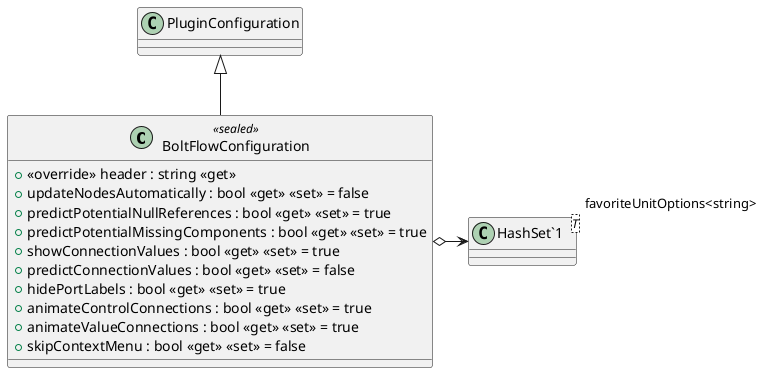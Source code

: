 @startuml
class BoltFlowConfiguration <<sealed>> {
    + <<override>> header : string <<get>>
    + updateNodesAutomatically : bool <<get>> <<set>> = false
    + predictPotentialNullReferences : bool <<get>> <<set>> = true
    + predictPotentialMissingComponents : bool <<get>> <<set>> = true
    + showConnectionValues : bool <<get>> <<set>> = true
    + predictConnectionValues : bool <<get>> <<set>> = false
    + hidePortLabels : bool <<get>> <<set>> = true
    + animateControlConnections : bool <<get>> <<set>> = true
    + animateValueConnections : bool <<get>> <<set>> = true
    + skipContextMenu : bool <<get>> <<set>> = false
}
class "HashSet`1"<T> {
}
PluginConfiguration <|-- BoltFlowConfiguration
BoltFlowConfiguration o-> "favoriteUnitOptions<string>" "HashSet`1"
@enduml
